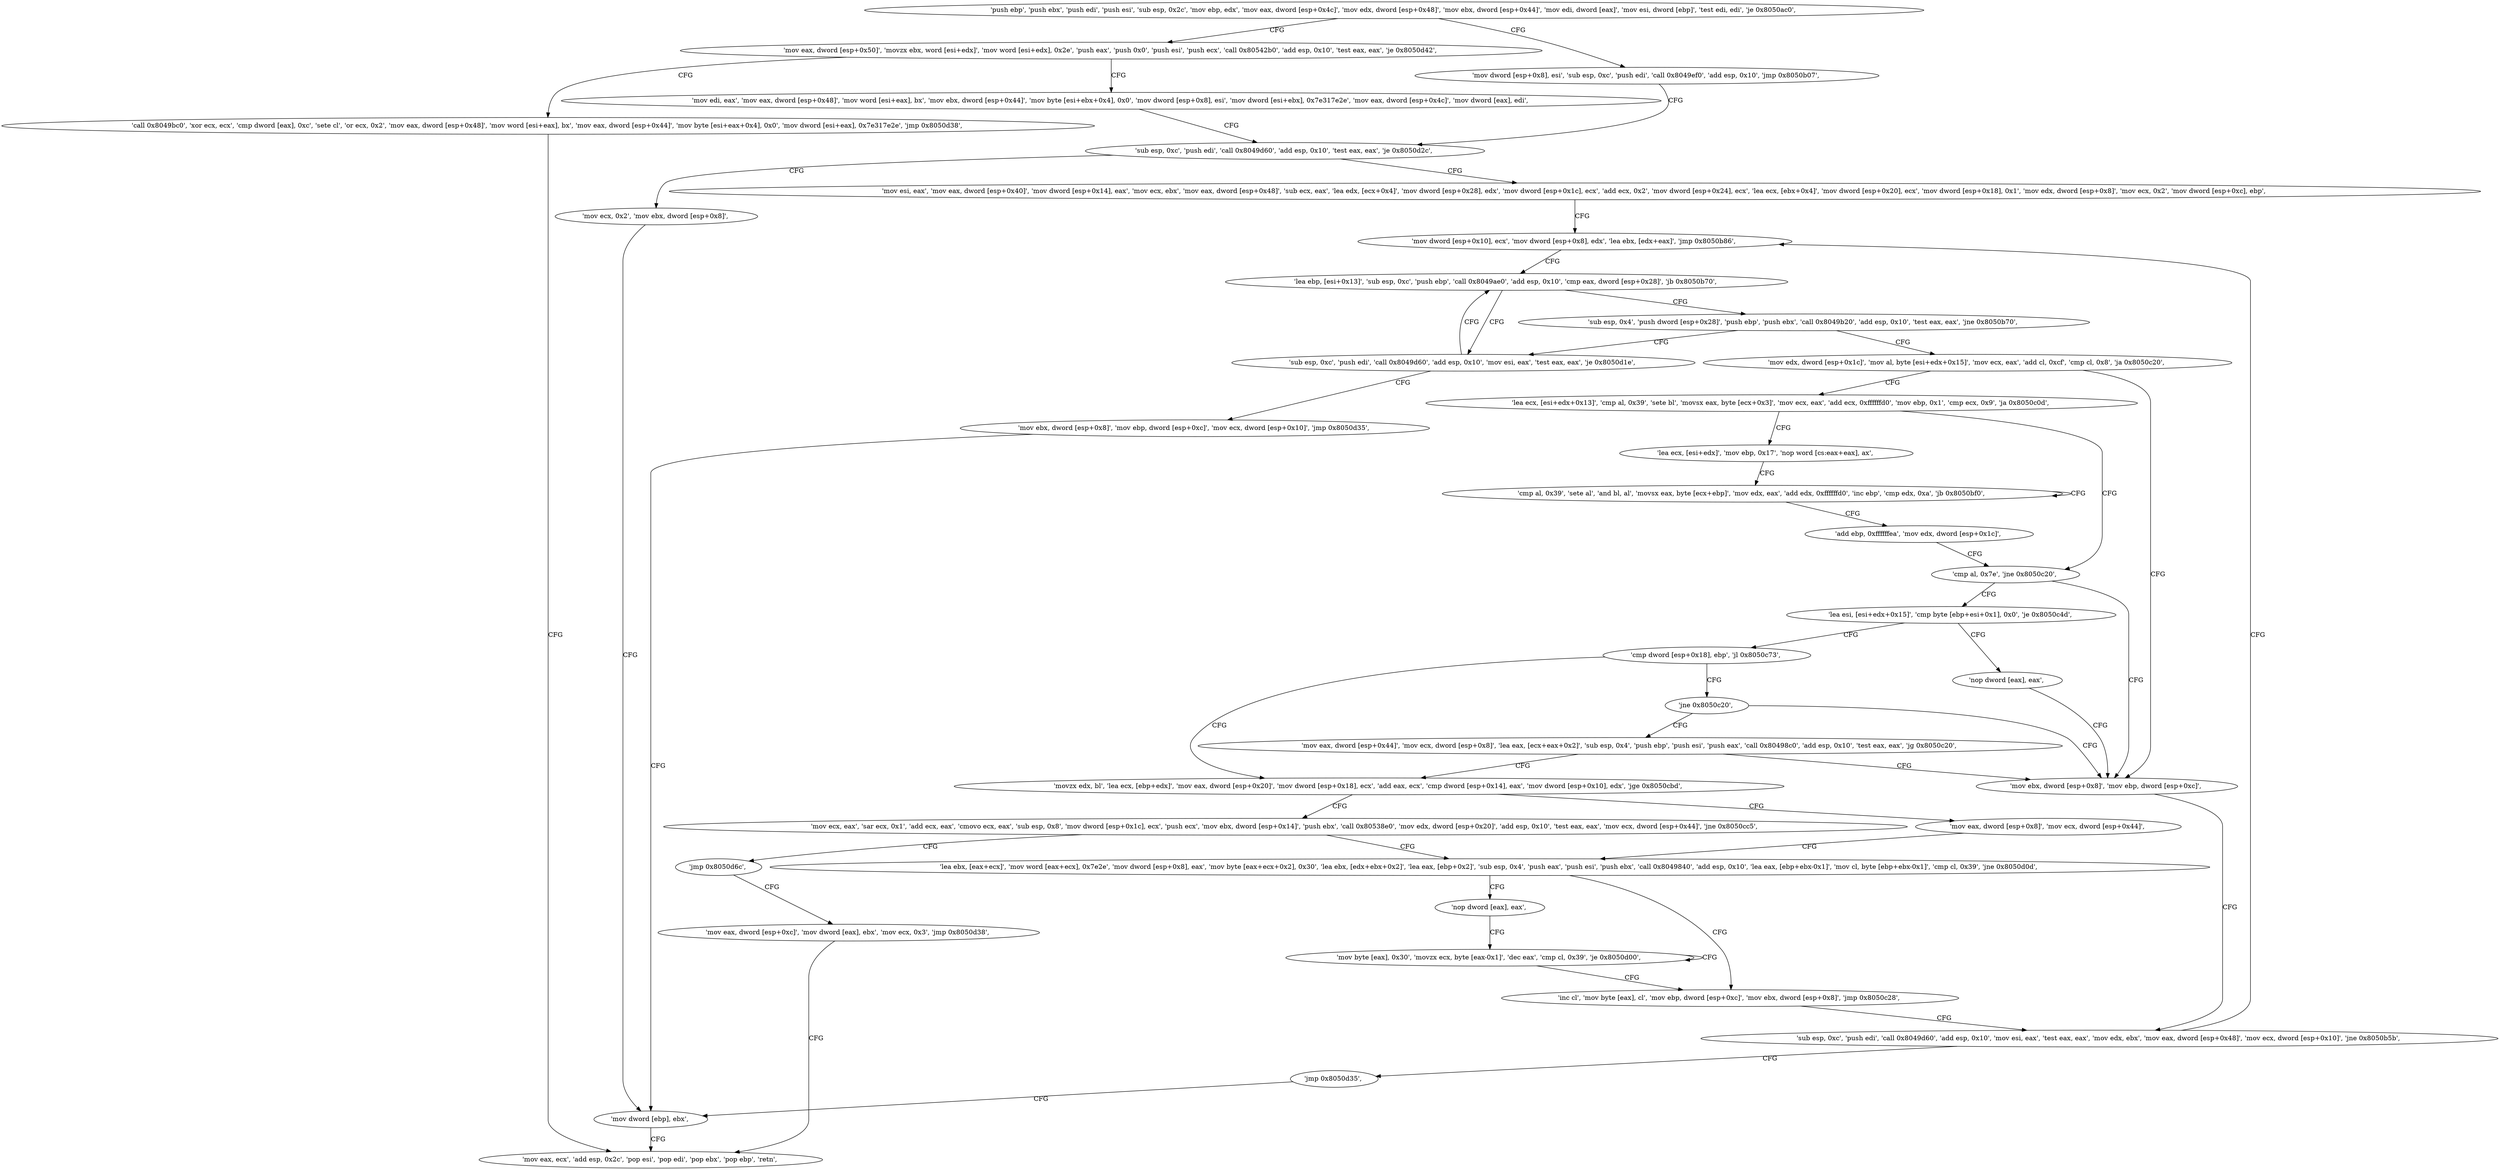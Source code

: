 digraph "func" {
"134548112" [label = "'push ebp', 'push ebx', 'push edi', 'push esi', 'sub esp, 0x2c', 'mov ebp, edx', 'mov eax, dword [esp+0x4c]', 'mov edx, dword [esp+0x48]', 'mov ebx, dword [esp+0x44]', 'mov edi, dword [eax]', 'mov esi, dword [ebp]', 'test edi, edi', 'je 0x8050ac0', " ]
"134548160" [label = "'mov eax, dword [esp+0x50]', 'movzx ebx, word [esi+edx]', 'mov word [esi+edx], 0x2e', 'push eax', 'push 0x0', 'push esi', 'push ecx', 'call 0x80542b0', 'add esp, 0x10', 'test eax, eax', 'je 0x8050d42', " ]
"134548142" [label = "'mov dword [esp+0x8], esi', 'sub esp, 0xc', 'push edi', 'call 0x8049ef0', 'add esp, 0x10', 'jmp 0x8050b07', " ]
"134548802" [label = "'call 0x8049bc0', 'xor ecx, ecx', 'cmp dword [eax], 0xc', 'sete cl', 'or ecx, 0x2', 'mov eax, dword [esp+0x48]', 'mov word [esi+eax], bx', 'mov eax, dword [esp+0x44]', 'mov byte [esi+eax+0x4], 0x0', 'mov dword [esi+eax], 0x7e317e2e', 'jmp 0x8050d38', " ]
"134548195" [label = "'mov edi, eax', 'mov eax, dword [esp+0x48]', 'mov word [esi+eax], bx', 'mov ebx, dword [esp+0x44]', 'mov byte [esi+ebx+0x4], 0x0', 'mov dword [esp+0x8], esi', 'mov dword [esi+ebx], 0x7e317e2e', 'mov eax, dword [esp+0x4c]', 'mov dword [eax], edi', " ]
"134548231" [label = "'sub esp, 0xc', 'push edi', 'call 0x8049d60', 'add esp, 0x10', 'test eax, eax', 'je 0x8050d2c', " ]
"134548792" [label = "'mov eax, ecx', 'add esp, 0x2c', 'pop esi', 'pop edi', 'pop ebx', 'pop ebp', 'retn', " ]
"134548780" [label = "'mov ecx, 0x2', 'mov ebx, dword [esp+0x8]', " ]
"134548251" [label = "'mov esi, eax', 'mov eax, dword [esp+0x40]', 'mov dword [esp+0x14], eax', 'mov ecx, ebx', 'mov eax, dword [esp+0x48]', 'sub ecx, eax', 'lea edx, [ecx+0x4]', 'mov dword [esp+0x28], edx', 'mov dword [esp+0x1c], ecx', 'add ecx, 0x2', 'mov dword [esp+0x24], ecx', 'lea ecx, [ebx+0x4]', 'mov dword [esp+0x20], ecx', 'mov dword [esp+0x18], 0x1', 'mov edx, dword [esp+0x8]', 'mov ecx, 0x2', 'mov dword [esp+0xc], ebp', " ]
"134548789" [label = "'mov dword [ebp], ebx', " ]
"134548315" [label = "'mov dword [esp+0x10], ecx', 'mov dword [esp+0x8], edx', 'lea ebx, [edx+eax]', 'jmp 0x8050b86', " ]
"134548358" [label = "'lea ebp, [esi+0x13]', 'sub esp, 0xc', 'push ebp', 'call 0x8049ae0', 'add esp, 0x10', 'cmp eax, dword [esp+0x28]', 'jb 0x8050b70', " ]
"134548336" [label = "'sub esp, 0xc', 'push edi', 'call 0x8049d60', 'add esp, 0x10', 'mov esi, eax', 'test eax, eax', 'je 0x8050d1e', " ]
"134548379" [label = "'sub esp, 0x4', 'push dword [esp+0x28]', 'push ebp', 'push ebx', 'call 0x8049b20', 'add esp, 0x10', 'test eax, eax', 'jne 0x8050b70', " ]
"134548766" [label = "'mov ebx, dword [esp+0x8]', 'mov ebp, dword [esp+0xc]', 'mov ecx, dword [esp+0x10]', 'jmp 0x8050d35', " ]
"134548400" [label = "'mov edx, dword [esp+0x1c]', 'mov al, byte [esi+edx+0x15]', 'mov ecx, eax', 'add cl, 0xcf', 'cmp cl, 0x8', 'ja 0x8050c20', " ]
"134548512" [label = "'mov ebx, dword [esp+0x8]', 'mov ebp, dword [esp+0xc]', " ]
"134548418" [label = "'lea ecx, [esi+edx+0x13]', 'cmp al, 0x39', 'sete bl', 'movsx eax, byte [ecx+0x3]', 'mov ecx, eax', 'add ecx, 0xffffffd0', 'mov ebp, 0x1', 'cmp ecx, 0x9', 'ja 0x8050c0d', " ]
"134548520" [label = "'sub esp, 0xc', 'push edi', 'call 0x8049d60', 'add esp, 0x10', 'mov esi, eax', 'test eax, eax', 'mov edx, ebx', 'mov eax, dword [esp+0x48]', 'mov ecx, dword [esp+0x10]', 'jne 0x8050b5b', " ]
"134548493" [label = "'cmp al, 0x7e', 'jne 0x8050c20', " ]
"134548446" [label = "'lea ecx, [esi+edx]', 'mov ebp, 0x17', 'nop word [cs:eax+eax], ax', " ]
"134548552" [label = "'jmp 0x8050d35', " ]
"134548497" [label = "'lea esi, [esi+edx+0x15]', 'cmp byte [ebp+esi+0x1], 0x0', 'je 0x8050c4d', " ]
"134548464" [label = "'cmp al, 0x39', 'sete al', 'and bl, al', 'movsx eax, byte [ecx+ebp]', 'mov edx, eax', 'add edx, 0xffffffd0', 'inc ebp', 'cmp edx, 0xa', 'jb 0x8050bf0', " ]
"134548557" [label = "'cmp dword [esp+0x18], ebp', 'jl 0x8050c73', " ]
"134548508" [label = "'nop dword [eax], eax', " ]
"134548486" [label = "'add ebp, 0xffffffea', 'mov edx, dword [esp+0x1c]', " ]
"134548595" [label = "'movzx edx, bl', 'lea ecx, [ebp+edx]', 'mov eax, dword [esp+0x20]', 'mov dword [esp+0x18], ecx', 'add eax, ecx', 'cmp dword [esp+0x14], eax', 'mov dword [esp+0x10], edx', 'jge 0x8050cbd', " ]
"134548563" [label = "'jne 0x8050c20', " ]
"134548669" [label = "'mov eax, dword [esp+0x8]', 'mov ecx, dword [esp+0x44]', " ]
"134548622" [label = "'mov ecx, eax', 'sar ecx, 0x1', 'add ecx, eax', 'cmovo ecx, eax', 'sub esp, 0x8', 'mov dword [esp+0x1c], ecx', 'push ecx', 'mov ebx, dword [esp+0x14]', 'push ebx', 'call 0x80538e0', 'mov edx, dword [esp+0x20]', 'add esp, 0x10', 'test eax, eax', 'mov ecx, dword [esp+0x44]', 'jne 0x8050cc5', " ]
"134548565" [label = "'mov eax, dword [esp+0x44]', 'mov ecx, dword [esp+0x8]', 'lea eax, [ecx+eax+0x2]', 'sub esp, 0x4', 'push ebp', 'push esi', 'push eax', 'call 0x80498c0', 'add esp, 0x10', 'test eax, eax', 'jg 0x8050c20', " ]
"134548677" [label = "'lea ebx, [eax+ecx]', 'mov word [eax+ecx], 0x7e2e', 'mov dword [esp+0x8], eax', 'mov byte [eax+ecx+0x2], 0x30', 'lea ebx, [edx+ebx+0x2]', 'lea eax, [ebp+0x2]', 'sub esp, 0x4', 'push eax', 'push esi', 'push ebx', 'call 0x8049840', 'add esp, 0x10', 'lea eax, [ebp+ebx-0x1]', 'mov cl, byte [ebp+ebx-0x1]', 'cmp cl, 0x39', 'jne 0x8050d0d', " ]
"134548664" [label = "'jmp 0x8050d6c', " ]
"134548749" [label = "'inc cl', 'mov byte [eax], cl', 'mov ebp, dword [esp+0xc]', 'mov ebx, dword [esp+0x8]', 'jmp 0x8050c28', " ]
"134548729" [label = "'nop dword [eax], eax', " ]
"134548736" [label = "'mov byte [eax], 0x30', 'movzx ecx, byte [eax-0x1]', 'dec eax', 'cmp cl, 0x39', 'je 0x8050d00', " ]
"134548844" [label = "'mov eax, dword [esp+0xc]', 'mov dword [eax], ebx', 'mov ecx, 0x3', 'jmp 0x8050d38', " ]
"134548112" -> "134548160" [ label = "CFG" ]
"134548112" -> "134548142" [ label = "CFG" ]
"134548160" -> "134548802" [ label = "CFG" ]
"134548160" -> "134548195" [ label = "CFG" ]
"134548142" -> "134548231" [ label = "CFG" ]
"134548802" -> "134548792" [ label = "CFG" ]
"134548195" -> "134548231" [ label = "CFG" ]
"134548231" -> "134548780" [ label = "CFG" ]
"134548231" -> "134548251" [ label = "CFG" ]
"134548780" -> "134548789" [ label = "CFG" ]
"134548251" -> "134548315" [ label = "CFG" ]
"134548789" -> "134548792" [ label = "CFG" ]
"134548315" -> "134548358" [ label = "CFG" ]
"134548358" -> "134548336" [ label = "CFG" ]
"134548358" -> "134548379" [ label = "CFG" ]
"134548336" -> "134548766" [ label = "CFG" ]
"134548336" -> "134548358" [ label = "CFG" ]
"134548379" -> "134548336" [ label = "CFG" ]
"134548379" -> "134548400" [ label = "CFG" ]
"134548766" -> "134548789" [ label = "CFG" ]
"134548400" -> "134548512" [ label = "CFG" ]
"134548400" -> "134548418" [ label = "CFG" ]
"134548512" -> "134548520" [ label = "CFG" ]
"134548418" -> "134548493" [ label = "CFG" ]
"134548418" -> "134548446" [ label = "CFG" ]
"134548520" -> "134548315" [ label = "CFG" ]
"134548520" -> "134548552" [ label = "CFG" ]
"134548493" -> "134548512" [ label = "CFG" ]
"134548493" -> "134548497" [ label = "CFG" ]
"134548446" -> "134548464" [ label = "CFG" ]
"134548552" -> "134548789" [ label = "CFG" ]
"134548497" -> "134548557" [ label = "CFG" ]
"134548497" -> "134548508" [ label = "CFG" ]
"134548464" -> "134548464" [ label = "CFG" ]
"134548464" -> "134548486" [ label = "CFG" ]
"134548557" -> "134548595" [ label = "CFG" ]
"134548557" -> "134548563" [ label = "CFG" ]
"134548508" -> "134548512" [ label = "CFG" ]
"134548486" -> "134548493" [ label = "CFG" ]
"134548595" -> "134548669" [ label = "CFG" ]
"134548595" -> "134548622" [ label = "CFG" ]
"134548563" -> "134548512" [ label = "CFG" ]
"134548563" -> "134548565" [ label = "CFG" ]
"134548669" -> "134548677" [ label = "CFG" ]
"134548622" -> "134548677" [ label = "CFG" ]
"134548622" -> "134548664" [ label = "CFG" ]
"134548565" -> "134548512" [ label = "CFG" ]
"134548565" -> "134548595" [ label = "CFG" ]
"134548677" -> "134548749" [ label = "CFG" ]
"134548677" -> "134548729" [ label = "CFG" ]
"134548664" -> "134548844" [ label = "CFG" ]
"134548749" -> "134548520" [ label = "CFG" ]
"134548729" -> "134548736" [ label = "CFG" ]
"134548736" -> "134548736" [ label = "CFG" ]
"134548736" -> "134548749" [ label = "CFG" ]
"134548844" -> "134548792" [ label = "CFG" ]
}
